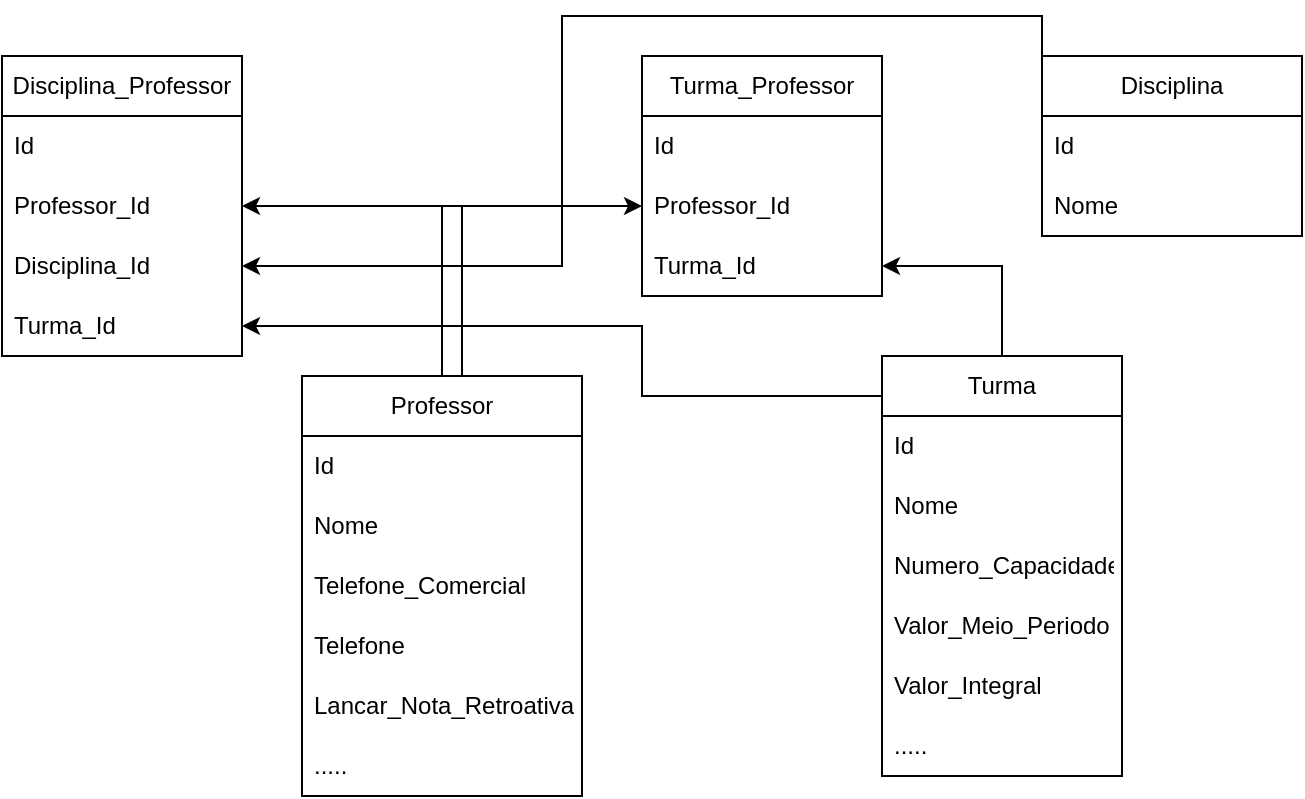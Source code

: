 <mxfile version="25.0.3">
  <diagram id="C5RBs43oDa-KdzZeNtuy" name="Page-1">
    <mxGraphModel dx="1114" dy="602" grid="1" gridSize="10" guides="1" tooltips="1" connect="1" arrows="1" fold="1" page="1" pageScale="1" pageWidth="827" pageHeight="1169" math="0" shadow="0">
      <root>
        <mxCell id="WIyWlLk6GJQsqaUBKTNV-0" />
        <mxCell id="WIyWlLk6GJQsqaUBKTNV-1" parent="WIyWlLk6GJQsqaUBKTNV-0" />
        <mxCell id="VghWI9zEfuvibn3M-RrE-0" value="Disciplina_Professor" style="swimlane;fontStyle=0;childLayout=stackLayout;horizontal=1;startSize=30;horizontalStack=0;resizeParent=1;resizeParentMax=0;resizeLast=0;collapsible=1;marginBottom=0;whiteSpace=wrap;html=1;" vertex="1" parent="WIyWlLk6GJQsqaUBKTNV-1">
          <mxGeometry x="40" y="40" width="120" height="150" as="geometry" />
        </mxCell>
        <mxCell id="VghWI9zEfuvibn3M-RrE-1" value="Id" style="text;strokeColor=none;fillColor=none;align=left;verticalAlign=middle;spacingLeft=4;spacingRight=4;overflow=hidden;points=[[0,0.5],[1,0.5]];portConstraint=eastwest;rotatable=0;whiteSpace=wrap;html=1;" vertex="1" parent="VghWI9zEfuvibn3M-RrE-0">
          <mxGeometry y="30" width="120" height="30" as="geometry" />
        </mxCell>
        <mxCell id="VghWI9zEfuvibn3M-RrE-2" value="Professor_Id" style="text;strokeColor=none;fillColor=none;align=left;verticalAlign=middle;spacingLeft=4;spacingRight=4;overflow=hidden;points=[[0,0.5],[1,0.5]];portConstraint=eastwest;rotatable=0;whiteSpace=wrap;html=1;" vertex="1" parent="VghWI9zEfuvibn3M-RrE-0">
          <mxGeometry y="60" width="120" height="30" as="geometry" />
        </mxCell>
        <mxCell id="VghWI9zEfuvibn3M-RrE-3" value="Disciplina_Id" style="text;strokeColor=none;fillColor=none;align=left;verticalAlign=middle;spacingLeft=4;spacingRight=4;overflow=hidden;points=[[0,0.5],[1,0.5]];portConstraint=eastwest;rotatable=0;whiteSpace=wrap;html=1;" vertex="1" parent="VghWI9zEfuvibn3M-RrE-0">
          <mxGeometry y="90" width="120" height="30" as="geometry" />
        </mxCell>
        <mxCell id="VghWI9zEfuvibn3M-RrE-9" value="Turma_Id" style="text;strokeColor=none;fillColor=none;align=left;verticalAlign=middle;spacingLeft=4;spacingRight=4;overflow=hidden;points=[[0,0.5],[1,0.5]];portConstraint=eastwest;rotatable=0;whiteSpace=wrap;html=1;" vertex="1" parent="VghWI9zEfuvibn3M-RrE-0">
          <mxGeometry y="120" width="120" height="30" as="geometry" />
        </mxCell>
        <mxCell id="VghWI9zEfuvibn3M-RrE-10" value="Turma_Professor" style="swimlane;fontStyle=0;childLayout=stackLayout;horizontal=1;startSize=30;horizontalStack=0;resizeParent=1;resizeParentMax=0;resizeLast=0;collapsible=1;marginBottom=0;whiteSpace=wrap;html=1;" vertex="1" parent="WIyWlLk6GJQsqaUBKTNV-1">
          <mxGeometry x="360" y="40" width="120" height="120" as="geometry" />
        </mxCell>
        <mxCell id="VghWI9zEfuvibn3M-RrE-11" value="Id" style="text;strokeColor=none;fillColor=none;align=left;verticalAlign=middle;spacingLeft=4;spacingRight=4;overflow=hidden;points=[[0,0.5],[1,0.5]];portConstraint=eastwest;rotatable=0;whiteSpace=wrap;html=1;" vertex="1" parent="VghWI9zEfuvibn3M-RrE-10">
          <mxGeometry y="30" width="120" height="30" as="geometry" />
        </mxCell>
        <mxCell id="VghWI9zEfuvibn3M-RrE-12" value="Professor_Id" style="text;strokeColor=none;fillColor=none;align=left;verticalAlign=middle;spacingLeft=4;spacingRight=4;overflow=hidden;points=[[0,0.5],[1,0.5]];portConstraint=eastwest;rotatable=0;whiteSpace=wrap;html=1;" vertex="1" parent="VghWI9zEfuvibn3M-RrE-10">
          <mxGeometry y="60" width="120" height="30" as="geometry" />
        </mxCell>
        <mxCell id="VghWI9zEfuvibn3M-RrE-13" value="Turma_Id" style="text;strokeColor=none;fillColor=none;align=left;verticalAlign=middle;spacingLeft=4;spacingRight=4;overflow=hidden;points=[[0,0.5],[1,0.5]];portConstraint=eastwest;rotatable=0;whiteSpace=wrap;html=1;" vertex="1" parent="VghWI9zEfuvibn3M-RrE-10">
          <mxGeometry y="90" width="120" height="30" as="geometry" />
        </mxCell>
        <mxCell id="VghWI9zEfuvibn3M-RrE-22" style="edgeStyle=orthogonalEdgeStyle;rounded=0;orthogonalLoop=1;jettySize=auto;html=1;exitX=0.5;exitY=0;exitDx=0;exitDy=0;entryX=1;entryY=0.5;entryDx=0;entryDy=0;" edge="1" parent="WIyWlLk6GJQsqaUBKTNV-1" source="VghWI9zEfuvibn3M-RrE-15" target="VghWI9zEfuvibn3M-RrE-0">
          <mxGeometry relative="1" as="geometry">
            <Array as="points">
              <mxPoint x="270" y="115" />
            </Array>
          </mxGeometry>
        </mxCell>
        <mxCell id="VghWI9zEfuvibn3M-RrE-23" style="edgeStyle=orthogonalEdgeStyle;rounded=0;orthogonalLoop=1;jettySize=auto;html=1;entryX=0;entryY=0.5;entryDx=0;entryDy=0;" edge="1" parent="WIyWlLk6GJQsqaUBKTNV-1" source="VghWI9zEfuvibn3M-RrE-15" target="VghWI9zEfuvibn3M-RrE-12">
          <mxGeometry relative="1" as="geometry" />
        </mxCell>
        <mxCell id="VghWI9zEfuvibn3M-RrE-15" value="Professor" style="swimlane;fontStyle=0;childLayout=stackLayout;horizontal=1;startSize=30;horizontalStack=0;resizeParent=1;resizeParentMax=0;resizeLast=0;collapsible=1;marginBottom=0;whiteSpace=wrap;html=1;" vertex="1" parent="WIyWlLk6GJQsqaUBKTNV-1">
          <mxGeometry x="190" y="200" width="140" height="210" as="geometry" />
        </mxCell>
        <mxCell id="VghWI9zEfuvibn3M-RrE-16" value="Id" style="text;strokeColor=none;fillColor=none;align=left;verticalAlign=middle;spacingLeft=4;spacingRight=4;overflow=hidden;points=[[0,0.5],[1,0.5]];portConstraint=eastwest;rotatable=0;whiteSpace=wrap;html=1;" vertex="1" parent="VghWI9zEfuvibn3M-RrE-15">
          <mxGeometry y="30" width="140" height="30" as="geometry" />
        </mxCell>
        <mxCell id="VghWI9zEfuvibn3M-RrE-17" value="Nome" style="text;strokeColor=none;fillColor=none;align=left;verticalAlign=middle;spacingLeft=4;spacingRight=4;overflow=hidden;points=[[0,0.5],[1,0.5]];portConstraint=eastwest;rotatable=0;whiteSpace=wrap;html=1;" vertex="1" parent="VghWI9zEfuvibn3M-RrE-15">
          <mxGeometry y="60" width="140" height="30" as="geometry" />
        </mxCell>
        <mxCell id="VghWI9zEfuvibn3M-RrE-18" value="Telefone_Comercial" style="text;strokeColor=none;fillColor=none;align=left;verticalAlign=middle;spacingLeft=4;spacingRight=4;overflow=hidden;points=[[0,0.5],[1,0.5]];portConstraint=eastwest;rotatable=0;whiteSpace=wrap;html=1;" vertex="1" parent="VghWI9zEfuvibn3M-RrE-15">
          <mxGeometry y="90" width="140" height="30" as="geometry" />
        </mxCell>
        <mxCell id="VghWI9zEfuvibn3M-RrE-19" value="Telefone" style="text;strokeColor=none;fillColor=none;align=left;verticalAlign=middle;spacingLeft=4;spacingRight=4;overflow=hidden;points=[[0,0.5],[1,0.5]];portConstraint=eastwest;rotatable=0;whiteSpace=wrap;html=1;" vertex="1" parent="VghWI9zEfuvibn3M-RrE-15">
          <mxGeometry y="120" width="140" height="30" as="geometry" />
        </mxCell>
        <mxCell id="VghWI9zEfuvibn3M-RrE-20" value="Lancar_Nota_Retroativa" style="text;strokeColor=none;fillColor=none;align=left;verticalAlign=middle;spacingLeft=4;spacingRight=4;overflow=hidden;points=[[0,0.5],[1,0.5]];portConstraint=eastwest;rotatable=0;whiteSpace=wrap;html=1;" vertex="1" parent="VghWI9zEfuvibn3M-RrE-15">
          <mxGeometry y="150" width="140" height="30" as="geometry" />
        </mxCell>
        <mxCell id="VghWI9zEfuvibn3M-RrE-21" value="....." style="text;strokeColor=none;fillColor=none;align=left;verticalAlign=middle;spacingLeft=4;spacingRight=4;overflow=hidden;points=[[0,0.5],[1,0.5]];portConstraint=eastwest;rotatable=0;whiteSpace=wrap;html=1;" vertex="1" parent="VghWI9zEfuvibn3M-RrE-15">
          <mxGeometry y="180" width="140" height="30" as="geometry" />
        </mxCell>
        <mxCell id="VghWI9zEfuvibn3M-RrE-35" style="edgeStyle=orthogonalEdgeStyle;rounded=0;orthogonalLoop=1;jettySize=auto;html=1;" edge="1" parent="WIyWlLk6GJQsqaUBKTNV-1" source="VghWI9zEfuvibn3M-RrE-24" target="VghWI9zEfuvibn3M-RrE-13">
          <mxGeometry relative="1" as="geometry" />
        </mxCell>
        <mxCell id="VghWI9zEfuvibn3M-RrE-36" style="edgeStyle=orthogonalEdgeStyle;rounded=0;orthogonalLoop=1;jettySize=auto;html=1;" edge="1" parent="WIyWlLk6GJQsqaUBKTNV-1" source="VghWI9zEfuvibn3M-RrE-24" target="VghWI9zEfuvibn3M-RrE-9">
          <mxGeometry relative="1" as="geometry">
            <Array as="points">
              <mxPoint x="360" y="210" />
              <mxPoint x="360" y="175" />
            </Array>
          </mxGeometry>
        </mxCell>
        <mxCell id="VghWI9zEfuvibn3M-RrE-24" value="Turma" style="swimlane;fontStyle=0;childLayout=stackLayout;horizontal=1;startSize=30;horizontalStack=0;resizeParent=1;resizeParentMax=0;resizeLast=0;collapsible=1;marginBottom=0;whiteSpace=wrap;html=1;" vertex="1" parent="WIyWlLk6GJQsqaUBKTNV-1">
          <mxGeometry x="480" y="190" width="120" height="210" as="geometry" />
        </mxCell>
        <mxCell id="VghWI9zEfuvibn3M-RrE-25" value="Id" style="text;strokeColor=none;fillColor=none;align=left;verticalAlign=middle;spacingLeft=4;spacingRight=4;overflow=hidden;points=[[0,0.5],[1,0.5]];portConstraint=eastwest;rotatable=0;whiteSpace=wrap;html=1;" vertex="1" parent="VghWI9zEfuvibn3M-RrE-24">
          <mxGeometry y="30" width="120" height="30" as="geometry" />
        </mxCell>
        <mxCell id="VghWI9zEfuvibn3M-RrE-26" value="Nome" style="text;strokeColor=none;fillColor=none;align=left;verticalAlign=middle;spacingLeft=4;spacingRight=4;overflow=hidden;points=[[0,0.5],[1,0.5]];portConstraint=eastwest;rotatable=0;whiteSpace=wrap;html=1;" vertex="1" parent="VghWI9zEfuvibn3M-RrE-24">
          <mxGeometry y="60" width="120" height="30" as="geometry" />
        </mxCell>
        <mxCell id="VghWI9zEfuvibn3M-RrE-27" value="Numero_Capacidade" style="text;strokeColor=none;fillColor=none;align=left;verticalAlign=middle;spacingLeft=4;spacingRight=4;overflow=hidden;points=[[0,0.5],[1,0.5]];portConstraint=eastwest;rotatable=0;whiteSpace=wrap;html=1;" vertex="1" parent="VghWI9zEfuvibn3M-RrE-24">
          <mxGeometry y="90" width="120" height="30" as="geometry" />
        </mxCell>
        <mxCell id="VghWI9zEfuvibn3M-RrE-28" value="Valor_Meio_Periodo" style="text;strokeColor=none;fillColor=none;align=left;verticalAlign=middle;spacingLeft=4;spacingRight=4;overflow=hidden;points=[[0,0.5],[1,0.5]];portConstraint=eastwest;rotatable=0;whiteSpace=wrap;html=1;" vertex="1" parent="VghWI9zEfuvibn3M-RrE-24">
          <mxGeometry y="120" width="120" height="30" as="geometry" />
        </mxCell>
        <mxCell id="VghWI9zEfuvibn3M-RrE-29" value="Valor_Integral" style="text;strokeColor=none;fillColor=none;align=left;verticalAlign=middle;spacingLeft=4;spacingRight=4;overflow=hidden;points=[[0,0.5],[1,0.5]];portConstraint=eastwest;rotatable=0;whiteSpace=wrap;html=1;" vertex="1" parent="VghWI9zEfuvibn3M-RrE-24">
          <mxGeometry y="150" width="120" height="30" as="geometry" />
        </mxCell>
        <mxCell id="VghWI9zEfuvibn3M-RrE-30" value="....." style="text;strokeColor=none;fillColor=none;align=left;verticalAlign=middle;spacingLeft=4;spacingRight=4;overflow=hidden;points=[[0,0.5],[1,0.5]];portConstraint=eastwest;rotatable=0;whiteSpace=wrap;html=1;" vertex="1" parent="VghWI9zEfuvibn3M-RrE-24">
          <mxGeometry y="180" width="120" height="30" as="geometry" />
        </mxCell>
        <mxCell id="VghWI9zEfuvibn3M-RrE-41" value="Disciplina" style="swimlane;fontStyle=0;childLayout=stackLayout;horizontal=1;startSize=30;horizontalStack=0;resizeParent=1;resizeParentMax=0;resizeLast=0;collapsible=1;marginBottom=0;whiteSpace=wrap;html=1;" vertex="1" parent="WIyWlLk6GJQsqaUBKTNV-1">
          <mxGeometry x="560" y="40" width="130" height="90" as="geometry" />
        </mxCell>
        <mxCell id="VghWI9zEfuvibn3M-RrE-42" value="Id" style="text;strokeColor=none;fillColor=none;align=left;verticalAlign=middle;spacingLeft=4;spacingRight=4;overflow=hidden;points=[[0,0.5],[1,0.5]];portConstraint=eastwest;rotatable=0;whiteSpace=wrap;html=1;" vertex="1" parent="VghWI9zEfuvibn3M-RrE-41">
          <mxGeometry y="30" width="130" height="30" as="geometry" />
        </mxCell>
        <mxCell id="VghWI9zEfuvibn3M-RrE-43" value="Nome" style="text;strokeColor=none;fillColor=none;align=left;verticalAlign=middle;spacingLeft=4;spacingRight=4;overflow=hidden;points=[[0,0.5],[1,0.5]];portConstraint=eastwest;rotatable=0;whiteSpace=wrap;html=1;" vertex="1" parent="VghWI9zEfuvibn3M-RrE-41">
          <mxGeometry y="60" width="130" height="30" as="geometry" />
        </mxCell>
        <mxCell id="VghWI9zEfuvibn3M-RrE-45" style="edgeStyle=orthogonalEdgeStyle;rounded=0;orthogonalLoop=1;jettySize=auto;html=1;exitX=0;exitY=0.5;exitDx=0;exitDy=0;entryX=1;entryY=0.5;entryDx=0;entryDy=0;" edge="1" parent="WIyWlLk6GJQsqaUBKTNV-1" source="VghWI9zEfuvibn3M-RrE-42" target="VghWI9zEfuvibn3M-RrE-3">
          <mxGeometry relative="1" as="geometry">
            <Array as="points">
              <mxPoint x="560" y="20" />
              <mxPoint x="320" y="20" />
              <mxPoint x="320" y="145" />
            </Array>
          </mxGeometry>
        </mxCell>
      </root>
    </mxGraphModel>
  </diagram>
</mxfile>
